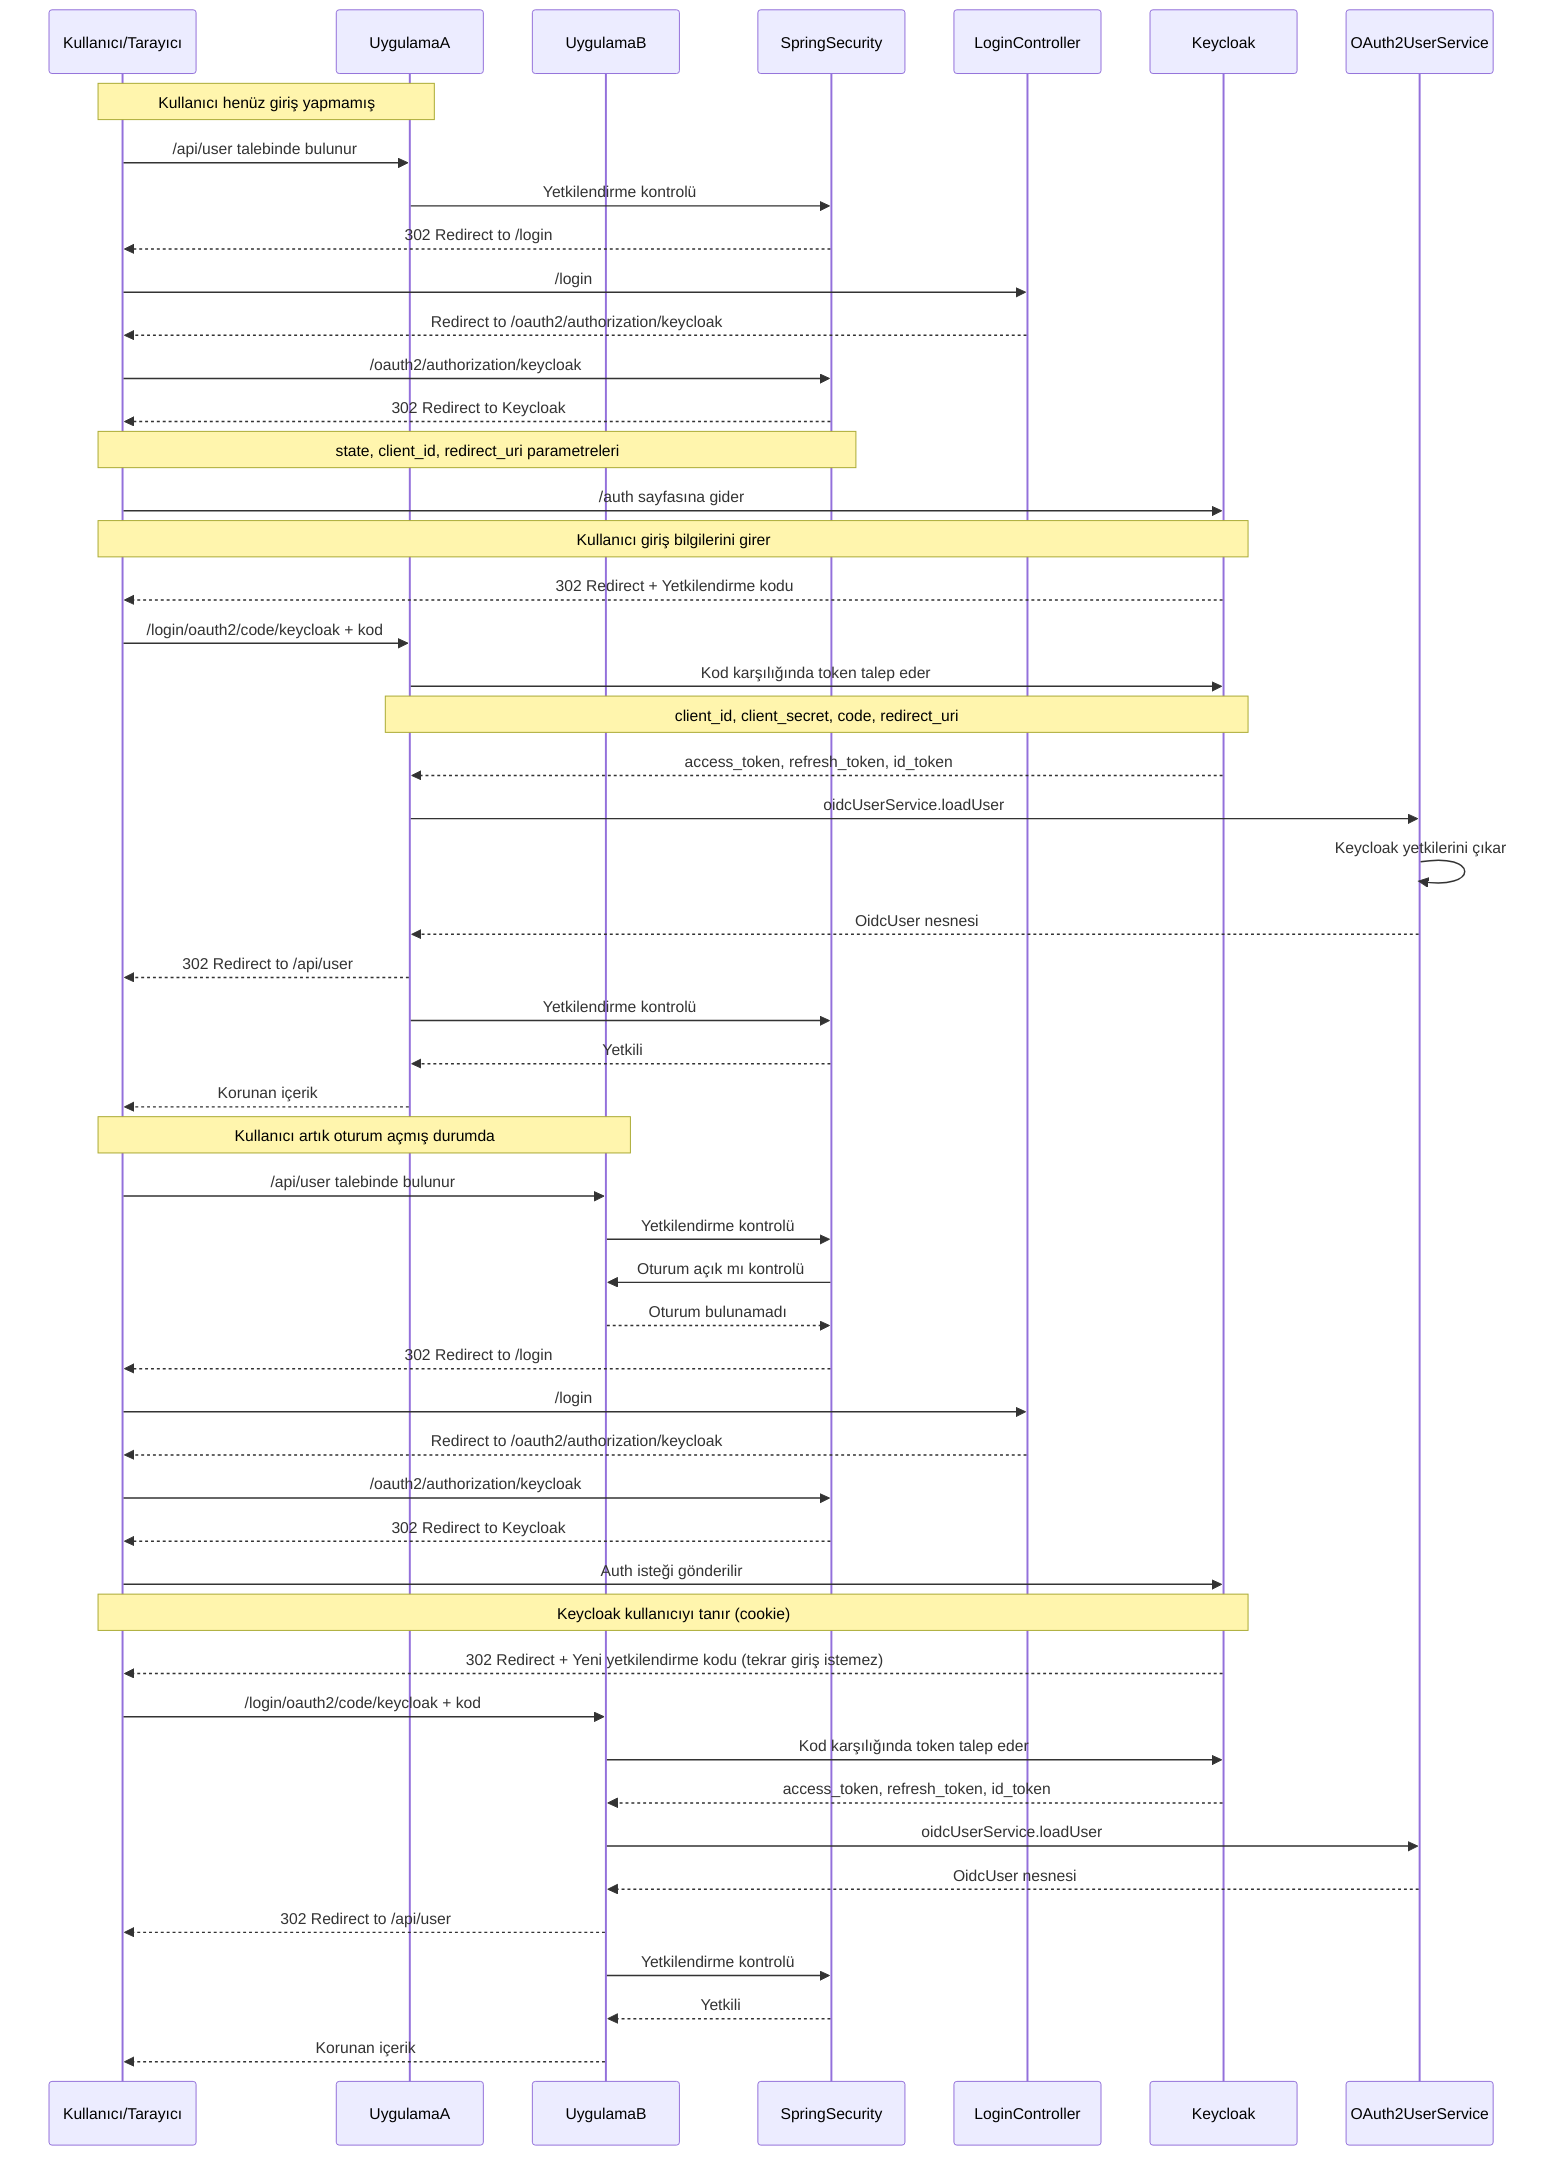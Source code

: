 sequenceDiagram
    participant Kullanıcı/Tarayıcı
    participant UygulamaA
    participant UygulamaB
    participant SpringSecurity
    participant LoginController
    participant Keycloak
    participant OAuth2UserService

    Note over Kullanıcı/Tarayıcı,UygulamaA: Kullanıcı henüz giriş yapmamış
    Kullanıcı/Tarayıcı->>UygulamaA: /api/user talebinde bulunur
    UygulamaA->>SpringSecurity: Yetkilendirme kontrolü
    SpringSecurity-->>Kullanıcı/Tarayıcı: 302 Redirect to /login

    Kullanıcı/Tarayıcı->>LoginController: /login
    LoginController-->>Kullanıcı/Tarayıcı: Redirect to /oauth2/authorization/keycloak

    Kullanıcı/Tarayıcı->>SpringSecurity: /oauth2/authorization/keycloak
    SpringSecurity-->>Kullanıcı/Tarayıcı: 302 Redirect to Keycloak
    Note over SpringSecurity,Kullanıcı/Tarayıcı: state, client_id, redirect_uri parametreleri

    Kullanıcı/Tarayıcı->>Keycloak: /auth sayfasına gider
    Note over Kullanıcı/Tarayıcı,Keycloak: Kullanıcı giriş bilgilerini girer
    Keycloak-->>Kullanıcı/Tarayıcı: 302 Redirect + Yetkilendirme kodu

    Kullanıcı/Tarayıcı->>UygulamaA: /login/oauth2/code/keycloak + kod
    UygulamaA->>Keycloak: Kod karşılığında token talep eder
    Note over UygulamaA,Keycloak: client_id, client_secret, code, redirect_uri
    Keycloak-->>UygulamaA: access_token, refresh_token, id_token

    UygulamaA->>OAuth2UserService: oidcUserService.loadUser
    OAuth2UserService->>OAuth2UserService: Keycloak yetkilerini çıkar
    OAuth2UserService-->>UygulamaA: OidcUser nesnesi

    UygulamaA-->>Kullanıcı/Tarayıcı: 302 Redirect to /api/user
    UygulamaA->>SpringSecurity: Yetkilendirme kontrolü
    SpringSecurity-->>UygulamaA: Yetkili
    UygulamaA-->>Kullanıcı/Tarayıcı: Korunan içerik

    Note over Kullanıcı/Tarayıcı,UygulamaB: Kullanıcı artık oturum açmış durumda
    Kullanıcı/Tarayıcı->>UygulamaB: /api/user talebinde bulunur
    UygulamaB->>SpringSecurity: Yetkilendirme kontrolü
    SpringSecurity->>UygulamaB: Oturum açık mı kontrolü
    UygulamaB-->>SpringSecurity: Oturum bulunamadı
    SpringSecurity-->>Kullanıcı/Tarayıcı: 302 Redirect to /login

    Kullanıcı/Tarayıcı->>LoginController: /login
    LoginController-->>Kullanıcı/Tarayıcı: Redirect to /oauth2/authorization/keycloak

    Kullanıcı/Tarayıcı->>SpringSecurity: /oauth2/authorization/keycloak
    SpringSecurity-->>Kullanıcı/Tarayıcı: 302 Redirect to Keycloak

    Kullanıcı/Tarayıcı->>Keycloak: Auth isteği gönderilir
    Note over Kullanıcı/Tarayıcı,Keycloak: Keycloak kullanıcıyı tanır (cookie)
    Keycloak-->>Kullanıcı/Tarayıcı: 302 Redirect + Yeni yetkilendirme kodu (tekrar giriş istemez)

    Kullanıcı/Tarayıcı->>UygulamaB: /login/oauth2/code/keycloak + kod
    UygulamaB->>Keycloak: Kod karşılığında token talep eder
    Keycloak-->>UygulamaB: access_token, refresh_token, id_token

    UygulamaB->>OAuth2UserService: oidcUserService.loadUser
    OAuth2UserService-->>UygulamaB: OidcUser nesnesi

    UygulamaB-->>Kullanıcı/Tarayıcı: 302 Redirect to /api/user
    UygulamaB->>SpringSecurity: Yetkilendirme kontrolü
    SpringSecurity-->>UygulamaB: Yetkili
    UygulamaB-->>Kullanıcı/Tarayıcı: Korunan içerik